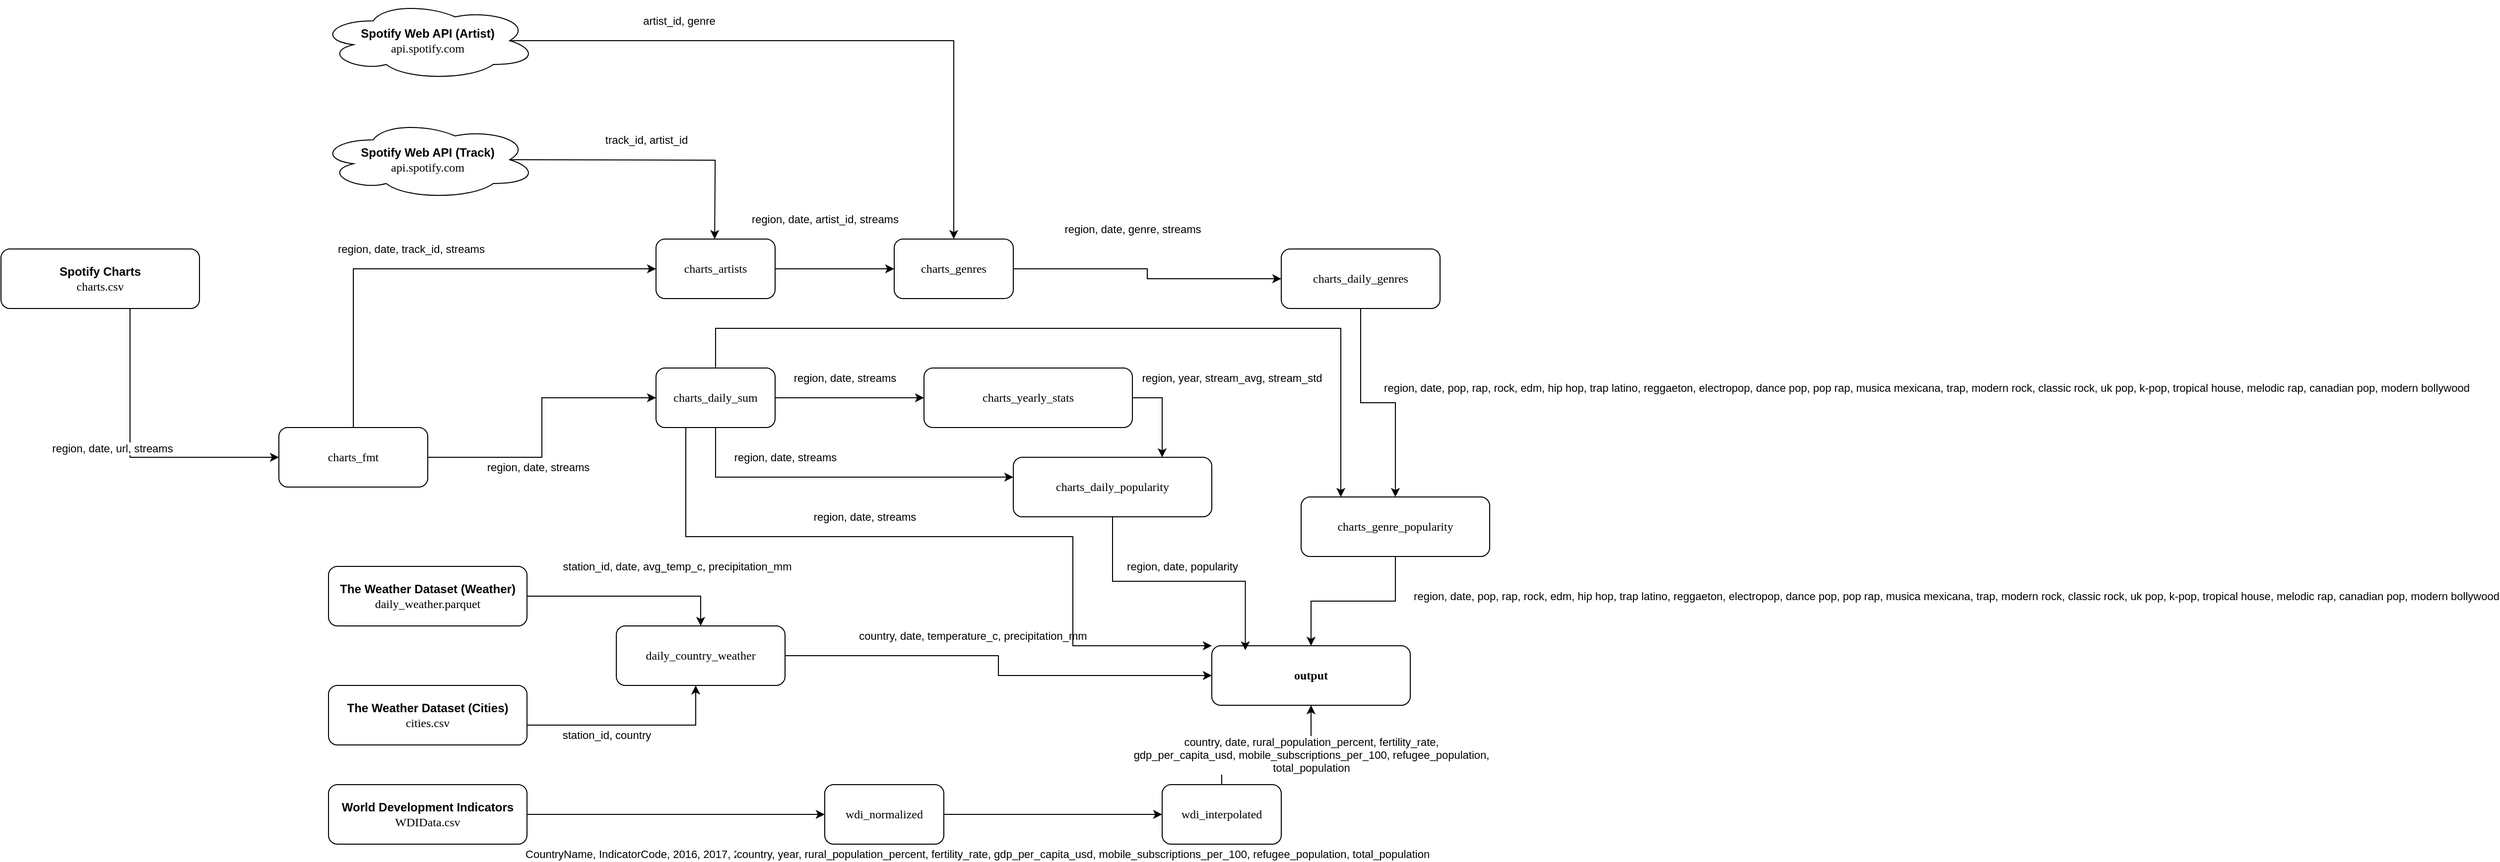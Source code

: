 <mxfile version="26.2.5">
  <diagram name="Page-1" id="cnNyso5UrPQmNNNywSUz">
    <mxGraphModel dx="2140" dy="1867" grid="1" gridSize="10" guides="1" tooltips="1" connect="1" arrows="1" fold="1" page="1" pageScale="1" pageWidth="827" pageHeight="1169" math="0" shadow="0">
      <root>
        <mxCell id="0" />
        <mxCell id="1" parent="0" />
        <mxCell id="9T9FECJhJkGeZcrZyAYb-24" style="edgeStyle=orthogonalEdgeStyle;rounded=0;orthogonalLoop=1;jettySize=auto;html=1;" edge="1" parent="1" source="EXF6hBYinvzkw5YrOlWF-17" target="9T9FECJhJkGeZcrZyAYb-23">
          <mxGeometry relative="1" as="geometry">
            <mxPoint x="-250.0" y="200.0" as="targetPoint" />
            <Array as="points">
              <mxPoint x="-170" y="260" />
            </Array>
          </mxGeometry>
        </mxCell>
        <mxCell id="9T9FECJhJkGeZcrZyAYb-26" value="region, date, url, streams" style="edgeLabel;html=1;align=center;verticalAlign=middle;resizable=0;points=[];" vertex="1" connectable="0" parent="9T9FECJhJkGeZcrZyAYb-24">
          <mxGeometry x="0.026" y="-3" relative="1" as="geometry">
            <mxPoint x="-22" y="-12" as="offset" />
          </mxGeometry>
        </mxCell>
        <mxCell id="EXF6hBYinvzkw5YrOlWF-17" value="&lt;div&gt;&lt;b&gt;Spotify Charts&lt;/b&gt;&lt;/div&gt;&lt;div&gt;&lt;font data-font-src=&quot;https://fonts.googleapis.com/css?family=JetBrains+Mono&quot; face=&quot;JetBrains Mono&quot;&gt;charts.csv&lt;/font&gt;&lt;/div&gt;" style="rounded=1;whiteSpace=wrap;html=1;" parent="1" vertex="1">
          <mxGeometry x="-300" y="50" width="200" height="60" as="geometry" />
        </mxCell>
        <mxCell id="EXF6hBYinvzkw5YrOlWF-54" style="edgeStyle=orthogonalEdgeStyle;rounded=0;orthogonalLoop=1;jettySize=auto;html=1;exitX=1;exitY=0.5;exitDx=0;exitDy=0;entryX=0.5;entryY=0;entryDx=0;entryDy=0;" parent="1" source="EXF6hBYinvzkw5YrOlWF-19" target="EXF6hBYinvzkw5YrOlWF-23" edge="1">
          <mxGeometry relative="1" as="geometry" />
        </mxCell>
        <mxCell id="EXF6hBYinvzkw5YrOlWF-57" value="&lt;div&gt;station_id, date, avg_temp_c, precipitation_mm&lt;/div&gt;" style="edgeLabel;html=1;align=center;verticalAlign=middle;resizable=0;points=[];" parent="EXF6hBYinvzkw5YrOlWF-54" vertex="1" connectable="0">
          <mxGeometry x="-0.558" y="-3" relative="1" as="geometry">
            <mxPoint x="105" y="-33" as="offset" />
          </mxGeometry>
        </mxCell>
        <mxCell id="EXF6hBYinvzkw5YrOlWF-19" value="&lt;div&gt;&lt;b&gt;The Weather Dataset (Weather)&lt;/b&gt;&lt;/div&gt;&lt;div&gt;&lt;font face=&quot;JetBrains Mono&quot;&gt;daily_weather.parquet&lt;/font&gt;&lt;/div&gt;" style="rounded=1;whiteSpace=wrap;html=1;" parent="1" vertex="1">
          <mxGeometry x="30" y="370" width="200" height="60" as="geometry" />
        </mxCell>
        <mxCell id="EXF6hBYinvzkw5YrOlWF-55" style="edgeStyle=orthogonalEdgeStyle;rounded=0;orthogonalLoop=1;jettySize=auto;html=1;exitX=1;exitY=0.5;exitDx=0;exitDy=0;" parent="1" source="EXF6hBYinvzkw5YrOlWF-20" target="EXF6hBYinvzkw5YrOlWF-23" edge="1">
          <mxGeometry relative="1" as="geometry">
            <Array as="points">
              <mxPoint x="230" y="530" />
              <mxPoint x="400" y="530" />
            </Array>
          </mxGeometry>
        </mxCell>
        <mxCell id="EXF6hBYinvzkw5YrOlWF-56" value="station_id, country" style="edgeLabel;html=1;align=center;verticalAlign=middle;resizable=0;points=[];" parent="EXF6hBYinvzkw5YrOlWF-55" vertex="1" connectable="0">
          <mxGeometry x="0.028" y="1" relative="1" as="geometry">
            <mxPoint x="-23" y="11" as="offset" />
          </mxGeometry>
        </mxCell>
        <mxCell id="EXF6hBYinvzkw5YrOlWF-20" value="&lt;div&gt;&lt;b&gt;The Weather Dataset (Cities)&lt;/b&gt;&lt;/div&gt;&lt;div&gt;&lt;font face=&quot;JetBrains Mono&quot;&gt;cities.csv&lt;/font&gt;&lt;/div&gt;" style="rounded=1;whiteSpace=wrap;html=1;" parent="1" vertex="1">
          <mxGeometry x="30" y="490" width="200" height="60" as="geometry" />
        </mxCell>
        <mxCell id="EXF6hBYinvzkw5YrOlWF-60" style="edgeStyle=orthogonalEdgeStyle;rounded=0;orthogonalLoop=1;jettySize=auto;html=1;exitX=1;exitY=0.5;exitDx=0;exitDy=0;entryX=0;entryY=0.5;entryDx=0;entryDy=0;" parent="1" source="EXF6hBYinvzkw5YrOlWF-21" target="EXF6hBYinvzkw5YrOlWF-59" edge="1">
          <mxGeometry relative="1" as="geometry" />
        </mxCell>
        <mxCell id="EXF6hBYinvzkw5YrOlWF-67" value="CountryName, IndicatorCode, 2016, 2017, 2018, 2019, 2020, 2021" style="edgeLabel;html=1;align=center;verticalAlign=middle;resizable=0;points=[];" parent="EXF6hBYinvzkw5YrOlWF-60" vertex="1" connectable="0">
          <mxGeometry x="-0.245" y="-4" relative="1" as="geometry">
            <mxPoint x="47" y="36" as="offset" />
          </mxGeometry>
        </mxCell>
        <mxCell id="EXF6hBYinvzkw5YrOlWF-21" value="&lt;div&gt;&lt;b&gt;World Development Indicators&lt;/b&gt;&lt;/div&gt;&lt;div&gt;&lt;font face=&quot;JetBrains Mono&quot;&gt;WDIData.csv&lt;/font&gt;&lt;/div&gt;" style="rounded=1;whiteSpace=wrap;html=1;" parent="1" vertex="1">
          <mxGeometry x="30" y="590" width="200" height="60" as="geometry" />
        </mxCell>
        <mxCell id="EXF6hBYinvzkw5YrOlWF-22" value="&lt;b&gt;output&lt;/b&gt;" style="rounded=1;whiteSpace=wrap;html=1;fontFamily=JetBrains Mono;fontSource=https%3A%2F%2Ffonts.googleapis.com%2Fcss%3Ffamily%3DJetBrains%2BMono;" parent="1" vertex="1">
          <mxGeometry x="920" y="450" width="200" height="60" as="geometry" />
        </mxCell>
        <mxCell id="EXF6hBYinvzkw5YrOlWF-58" style="edgeStyle=orthogonalEdgeStyle;rounded=0;orthogonalLoop=1;jettySize=auto;html=1;exitX=1;exitY=0.5;exitDx=0;exitDy=0;entryX=0;entryY=0.5;entryDx=0;entryDy=0;" parent="1" source="EXF6hBYinvzkw5YrOlWF-23" target="EXF6hBYinvzkw5YrOlWF-22" edge="1">
          <mxGeometry relative="1" as="geometry" />
        </mxCell>
        <mxCell id="EXF6hBYinvzkw5YrOlWF-71" value="country, date, temperature_c, precipitation_mm" style="edgeLabel;html=1;align=center;verticalAlign=middle;resizable=0;points=[];" parent="EXF6hBYinvzkw5YrOlWF-58" vertex="1" connectable="0">
          <mxGeometry x="-0.279" y="3" relative="1" as="geometry">
            <mxPoint x="27" y="-17" as="offset" />
          </mxGeometry>
        </mxCell>
        <mxCell id="EXF6hBYinvzkw5YrOlWF-23" value="daily_country_weather" style="rounded=1;whiteSpace=wrap;html=1;fontFamily=JetBrains Mono;fontSource=https%3A%2F%2Ffonts.googleapis.com%2Fcss%3Ffamily%3DJetBrains%2BMono;" parent="1" vertex="1">
          <mxGeometry x="320" y="430" width="170" height="60" as="geometry" />
        </mxCell>
        <mxCell id="EXF6hBYinvzkw5YrOlWF-35" style="edgeStyle=orthogonalEdgeStyle;rounded=0;orthogonalLoop=1;jettySize=auto;html=1;" parent="1" source="EXF6hBYinvzkw5YrOlWF-24" target="EXF6hBYinvzkw5YrOlWF-30" edge="1">
          <mxGeometry relative="1" as="geometry" />
        </mxCell>
        <mxCell id="EXF6hBYinvzkw5YrOlWF-38" value="region, date, artist_id, streams" style="edgeLabel;html=1;align=center;verticalAlign=middle;resizable=0;points=[];" parent="EXF6hBYinvzkw5YrOlWF-35" vertex="1" connectable="0">
          <mxGeometry x="-0.232" y="-1" relative="1" as="geometry">
            <mxPoint x="4" y="-51" as="offset" />
          </mxGeometry>
        </mxCell>
        <mxCell id="EXF6hBYinvzkw5YrOlWF-24" value="charts_artists" style="rounded=1;whiteSpace=wrap;html=1;fontFamily=JetBrains Mono;fontSource=https%3A%2F%2Ffonts.googleapis.com%2Fcss%3Ffamily%3DJetBrains%2BMono;" parent="1" vertex="1">
          <mxGeometry x="360" y="40" width="120" height="60" as="geometry" />
        </mxCell>
        <mxCell id="EXF6hBYinvzkw5YrOlWF-34" style="edgeStyle=orthogonalEdgeStyle;rounded=0;orthogonalLoop=1;jettySize=auto;html=1;exitX=0.875;exitY=0.5;exitDx=0;exitDy=0;exitPerimeter=0;" parent="1" source="EXF6hBYinvzkw5YrOlWF-28" target="EXF6hBYinvzkw5YrOlWF-30" edge="1">
          <mxGeometry relative="1" as="geometry" />
        </mxCell>
        <mxCell id="EXF6hBYinvzkw5YrOlWF-36" value="artist_id, genre" style="edgeLabel;html=1;align=center;verticalAlign=middle;resizable=0;points=[];" parent="EXF6hBYinvzkw5YrOlWF-34" vertex="1" connectable="0">
          <mxGeometry x="-0.704" y="2" relative="1" as="geometry">
            <mxPoint x="74" y="-18" as="offset" />
          </mxGeometry>
        </mxCell>
        <mxCell id="EXF6hBYinvzkw5YrOlWF-28" value="&lt;div&gt;&lt;b&gt;Spotify Web API (Artist)&lt;/b&gt;&lt;/div&gt;&lt;div&gt;&lt;font data-font-src=&quot;https://fonts.googleapis.com/css?family=JetBrains+Mono&quot; face=&quot;JetBrains Mono&quot;&gt;&lt;span data-encore-id=&quot;type&quot; class=&quot;Type__TypeElement-sc-goli3j-0 eyOwjh sc-5af7b528-1 eWezdH&quot;&gt;api.spotify.com&lt;/span&gt;&lt;/font&gt;&lt;/div&gt;" style="ellipse;shape=cloud;whiteSpace=wrap;html=1;" parent="1" vertex="1">
          <mxGeometry x="20" y="-200" width="220" height="80" as="geometry" />
        </mxCell>
        <mxCell id="EXF6hBYinvzkw5YrOlWF-32" style="edgeStyle=orthogonalEdgeStyle;rounded=0;orthogonalLoop=1;jettySize=auto;html=1;exitX=0.875;exitY=0.5;exitDx=0;exitDy=0;exitPerimeter=0;" parent="1" edge="1">
          <mxGeometry relative="1" as="geometry">
            <mxPoint x="211.5" y="-40.0" as="sourcePoint" />
            <mxPoint x="419.077" y="40.0" as="targetPoint" />
          </mxGeometry>
        </mxCell>
        <mxCell id="EXF6hBYinvzkw5YrOlWF-33" value="track_id, artist_id" style="edgeLabel;html=1;align=center;verticalAlign=middle;resizable=0;points=[];" parent="EXF6hBYinvzkw5YrOlWF-32" vertex="1" connectable="0">
          <mxGeometry x="-0.424" relative="1" as="geometry">
            <mxPoint x="55" y="-20" as="offset" />
          </mxGeometry>
        </mxCell>
        <mxCell id="EXF6hBYinvzkw5YrOlWF-29" value="&lt;div&gt;&lt;b&gt;Spotify Web API (Track)&lt;/b&gt;&lt;/div&gt;&lt;div&gt;&lt;font data-font-src=&quot;https://fonts.googleapis.com/css?family=JetBrains+Mono&quot; face=&quot;JetBrains Mono&quot;&gt;&lt;span data-encore-id=&quot;type&quot; class=&quot;Type__TypeElement-sc-goli3j-0 eyOwjh sc-5af7b528-1 eWezdH&quot;&gt;api.spotify.com&lt;/span&gt;&lt;/font&gt;&lt;/div&gt;" style="ellipse;shape=cloud;whiteSpace=wrap;html=1;" parent="1" vertex="1">
          <mxGeometry x="20" y="-80" width="220" height="80" as="geometry" />
        </mxCell>
        <mxCell id="EXF6hBYinvzkw5YrOlWF-45" style="edgeStyle=orthogonalEdgeStyle;rounded=0;orthogonalLoop=1;jettySize=auto;html=1;entryX=0.5;entryY=0;entryDx=0;entryDy=0;" parent="1" source="9T9FECJhJkGeZcrZyAYb-36" target="EXF6hBYinvzkw5YrOlWF-22" edge="1">
          <mxGeometry relative="1" as="geometry" />
        </mxCell>
        <mxCell id="9T9FECJhJkGeZcrZyAYb-40" value="region, date, pop, rap, rock, edm, hip hop, trap latino, reggaeton, electropop, dance pop, pop rap, musica mexicana, trap, modern rock, classic rock, uk pop, k-pop, tropical house, melodic rap, canadian pop, modern bollywood" style="edgeLabel;html=1;align=center;verticalAlign=middle;resizable=0;points=[];" vertex="1" connectable="0" parent="EXF6hBYinvzkw5YrOlWF-45">
          <mxGeometry x="-0.241" y="-1" relative="1" as="geometry">
            <mxPoint x="586" y="-4" as="offset" />
          </mxGeometry>
        </mxCell>
        <mxCell id="EXF6hBYinvzkw5YrOlWF-30" value="charts_genres" style="rounded=1;whiteSpace=wrap;html=1;fontFamily=JetBrains Mono;fontSource=https%3A%2F%2Ffonts.googleapis.com%2Fcss%3Ffamily%3DJetBrains%2BMono;" parent="1" vertex="1">
          <mxGeometry x="600" y="40" width="120" height="60" as="geometry" />
        </mxCell>
        <mxCell id="EXF6hBYinvzkw5YrOlWF-43" style="edgeStyle=orthogonalEdgeStyle;rounded=0;orthogonalLoop=1;jettySize=auto;html=1;exitX=1;exitY=0.5;exitDx=0;exitDy=0;" parent="1" source="EXF6hBYinvzkw5YrOlWF-39" target="EXF6hBYinvzkw5YrOlWF-42" edge="1">
          <mxGeometry relative="1" as="geometry" />
        </mxCell>
        <mxCell id="EXF6hBYinvzkw5YrOlWF-44" value="region,&amp;nbsp;date, streams" style="edgeLabel;html=1;align=center;verticalAlign=middle;resizable=0;points=[];" parent="EXF6hBYinvzkw5YrOlWF-43" vertex="1" connectable="0">
          <mxGeometry x="-0.096" y="-5" relative="1" as="geometry">
            <mxPoint x="2" y="-25" as="offset" />
          </mxGeometry>
        </mxCell>
        <mxCell id="9T9FECJhJkGeZcrZyAYb-37" style="edgeStyle=orthogonalEdgeStyle;rounded=0;orthogonalLoop=1;jettySize=auto;html=1;exitX=0.5;exitY=0;exitDx=0;exitDy=0;" edge="1" parent="1" source="EXF6hBYinvzkw5YrOlWF-39" target="9T9FECJhJkGeZcrZyAYb-36">
          <mxGeometry relative="1" as="geometry">
            <Array as="points">
              <mxPoint x="420" y="130" />
              <mxPoint x="1050" y="130" />
            </Array>
          </mxGeometry>
        </mxCell>
        <mxCell id="9T9FECJhJkGeZcrZyAYb-41" style="edgeStyle=orthogonalEdgeStyle;rounded=0;orthogonalLoop=1;jettySize=auto;html=1;exitX=0.25;exitY=1;exitDx=0;exitDy=0;" edge="1" parent="1" source="EXF6hBYinvzkw5YrOlWF-39" target="EXF6hBYinvzkw5YrOlWF-22">
          <mxGeometry relative="1" as="geometry">
            <Array as="points">
              <mxPoint x="390" y="340" />
              <mxPoint x="780" y="340" />
              <mxPoint x="780" y="450" />
            </Array>
          </mxGeometry>
        </mxCell>
        <mxCell id="9T9FECJhJkGeZcrZyAYb-42" value="region, date, streams" style="edgeLabel;html=1;align=center;verticalAlign=middle;resizable=0;points=[];" vertex="1" connectable="0" parent="9T9FECJhJkGeZcrZyAYb-41">
          <mxGeometry x="-0.293" y="5" relative="1" as="geometry">
            <mxPoint x="25" y="-15" as="offset" />
          </mxGeometry>
        </mxCell>
        <mxCell id="EXF6hBYinvzkw5YrOlWF-39" value="&lt;font data-font-src=&quot;https://fonts.googleapis.com/css?family=JetBrains+Mono&quot; face=&quot;JetBrains Mono&quot;&gt;charts_daily_sum&lt;/font&gt;" style="rounded=1;whiteSpace=wrap;html=1;" parent="1" vertex="1">
          <mxGeometry x="360" y="170" width="120" height="60" as="geometry" />
        </mxCell>
        <mxCell id="EXF6hBYinvzkw5YrOlWF-46" style="edgeStyle=orthogonalEdgeStyle;rounded=0;orthogonalLoop=1;jettySize=auto;html=1;" parent="1" source="EXF6hBYinvzkw5YrOlWF-42" target="9T9FECJhJkGeZcrZyAYb-29" edge="1">
          <mxGeometry relative="1" as="geometry">
            <Array as="points">
              <mxPoint x="870" y="200" />
            </Array>
          </mxGeometry>
        </mxCell>
        <mxCell id="EXF6hBYinvzkw5YrOlWF-53" value="region,&amp;nbsp;year, stream_avg, stream_std" style="edgeLabel;html=1;align=center;verticalAlign=middle;resizable=0;points=[];" parent="EXF6hBYinvzkw5YrOlWF-46" vertex="1" connectable="0">
          <mxGeometry x="-0.689" y="1" relative="1" as="geometry">
            <mxPoint x="86" y="-19" as="offset" />
          </mxGeometry>
        </mxCell>
        <mxCell id="EXF6hBYinvzkw5YrOlWF-42" value="charts_yearly_stats" style="rounded=1;whiteSpace=wrap;html=1;fontFamily=JetBrains Mono;fontSource=https%3A%2F%2Ffonts.googleapis.com%2Fcss%3Ffamily%3DJetBrains%2BMono;" parent="1" vertex="1">
          <mxGeometry x="630" y="170" width="210" height="60" as="geometry" />
        </mxCell>
        <mxCell id="EXF6hBYinvzkw5YrOlWF-47" style="edgeStyle=orthogonalEdgeStyle;rounded=0;orthogonalLoop=1;jettySize=auto;html=1;exitX=0.5;exitY=1;exitDx=0;exitDy=0;" parent="1" source="EXF6hBYinvzkw5YrOlWF-39" target="9T9FECJhJkGeZcrZyAYb-29" edge="1">
          <mxGeometry relative="1" as="geometry">
            <Array as="points">
              <mxPoint x="420" y="280" />
            </Array>
          </mxGeometry>
        </mxCell>
        <mxCell id="EXF6hBYinvzkw5YrOlWF-51" value="region, date, streams" style="edgeLabel;html=1;align=center;verticalAlign=middle;resizable=0;points=[];" parent="EXF6hBYinvzkw5YrOlWF-47" vertex="1" connectable="0">
          <mxGeometry x="-0.067" y="3" relative="1" as="geometry">
            <mxPoint x="-44" y="-17" as="offset" />
          </mxGeometry>
        </mxCell>
        <mxCell id="EXF6hBYinvzkw5YrOlWF-68" style="edgeStyle=orthogonalEdgeStyle;rounded=0;orthogonalLoop=1;jettySize=auto;html=1;" parent="1" source="EXF6hBYinvzkw5YrOlWF-59" target="EXF6hBYinvzkw5YrOlWF-63" edge="1">
          <mxGeometry relative="1" as="geometry" />
        </mxCell>
        <mxCell id="EXF6hBYinvzkw5YrOlWF-69" value="country, year, rural_population_percent, fertility_rate, gdp_per_capita_usd, mobile_subscriptions_per_100, refugee_population, total_population" style="edgeLabel;html=1;align=center;verticalAlign=middle;resizable=0;points=[];" parent="EXF6hBYinvzkw5YrOlWF-68" vertex="1" connectable="0">
          <mxGeometry x="-0.165" y="-5" relative="1" as="geometry">
            <mxPoint x="48" y="35" as="offset" />
          </mxGeometry>
        </mxCell>
        <mxCell id="EXF6hBYinvzkw5YrOlWF-59" value="wdi_normalized" style="rounded=1;whiteSpace=wrap;html=1;fontFamily=JetBrains Mono;fontSource=https%3A%2F%2Ffonts.googleapis.com%2Fcss%3Ffamily%3DJetBrains%2BMono;" parent="1" vertex="1">
          <mxGeometry x="530" y="590" width="120" height="60" as="geometry" />
        </mxCell>
        <mxCell id="EXF6hBYinvzkw5YrOlWF-70" style="edgeStyle=orthogonalEdgeStyle;rounded=0;orthogonalLoop=1;jettySize=auto;html=1;" parent="1" source="EXF6hBYinvzkw5YrOlWF-63" target="EXF6hBYinvzkw5YrOlWF-22" edge="1">
          <mxGeometry relative="1" as="geometry" />
        </mxCell>
        <mxCell id="EXF6hBYinvzkw5YrOlWF-72" value="country, date, rural_population_percent, fertility_rate, &lt;br/&gt;gdp_per_capita_usd, mobile_subscriptions_per_100, refugee_population, &lt;br/&gt;total_population" style="edgeLabel;html=1;align=center;verticalAlign=middle;resizable=0;points=[];" parent="EXF6hBYinvzkw5YrOlWF-70" vertex="1" connectable="0">
          <mxGeometry x="0.157" y="-3" relative="1" as="geometry">
            <mxPoint x="31" y="7" as="offset" />
          </mxGeometry>
        </mxCell>
        <mxCell id="EXF6hBYinvzkw5YrOlWF-63" value="wdi_interpolated" style="rounded=1;whiteSpace=wrap;html=1;fontFamily=JetBrains Mono;fontSource=https%3A%2F%2Ffonts.googleapis.com%2Fcss%3Ffamily%3DJetBrains%2BMono;" parent="1" vertex="1">
          <mxGeometry x="870" y="590" width="120" height="60" as="geometry" />
        </mxCell>
        <mxCell id="EXF6hBYinvzkw5YrOlWF-64" value="" style="edgeStyle=orthogonalEdgeStyle;rounded=0;orthogonalLoop=1;jettySize=auto;html=1;exitX=1;exitY=0.5;exitDx=0;exitDy=0;" parent="1" source="EXF6hBYinvzkw5YrOlWF-30" target="EXF6hBYinvzkw5YrOlWF-62" edge="1">
          <mxGeometry relative="1" as="geometry">
            <mxPoint x="720" y="70" as="sourcePoint" />
            <mxPoint x="1020" y="450" as="targetPoint" />
            <Array as="points" />
          </mxGeometry>
        </mxCell>
        <mxCell id="EXF6hBYinvzkw5YrOlWF-65" value="region, date, genre, streams" style="edgeLabel;html=1;align=center;verticalAlign=middle;resizable=0;points=[];" parent="EXF6hBYinvzkw5YrOlWF-64" vertex="1" connectable="0">
          <mxGeometry x="-0.609" y="2" relative="1" as="geometry">
            <mxPoint x="65" y="-38" as="offset" />
          </mxGeometry>
        </mxCell>
        <mxCell id="EXF6hBYinvzkw5YrOlWF-62" value="charts_daily_genres" style="rounded=1;whiteSpace=wrap;html=1;fontFamily=JetBrains Mono;fontSource=https%3A%2F%2Ffonts.googleapis.com%2Fcss%3Ffamily%3DJetBrains%2BMono;" parent="1" vertex="1">
          <mxGeometry x="990" y="50" width="160" height="60" as="geometry" />
        </mxCell>
        <mxCell id="9T9FECJhJkGeZcrZyAYb-27" style="edgeStyle=orthogonalEdgeStyle;rounded=0;orthogonalLoop=1;jettySize=auto;html=1;exitX=1;exitY=0.5;exitDx=0;exitDy=0;" edge="1" parent="1" source="9T9FECJhJkGeZcrZyAYb-23" target="EXF6hBYinvzkw5YrOlWF-39">
          <mxGeometry relative="1" as="geometry" />
        </mxCell>
        <mxCell id="9T9FECJhJkGeZcrZyAYb-28" value="region, date, streams" style="edgeLabel;html=1;align=center;verticalAlign=middle;resizable=0;points=[];" vertex="1" connectable="0" parent="9T9FECJhJkGeZcrZyAYb-27">
          <mxGeometry x="-0.521" y="-6" relative="1" as="geometry">
            <mxPoint x="41" y="4" as="offset" />
          </mxGeometry>
        </mxCell>
        <mxCell id="9T9FECJhJkGeZcrZyAYb-34" style="edgeStyle=orthogonalEdgeStyle;rounded=0;orthogonalLoop=1;jettySize=auto;html=1;exitX=0.5;exitY=0;exitDx=0;exitDy=0;entryX=0;entryY=0.5;entryDx=0;entryDy=0;" edge="1" parent="1" source="9T9FECJhJkGeZcrZyAYb-23" target="EXF6hBYinvzkw5YrOlWF-24">
          <mxGeometry relative="1" as="geometry" />
        </mxCell>
        <mxCell id="9T9FECJhJkGeZcrZyAYb-35" value="region, date, track_id, streams" style="edgeLabel;html=1;align=center;verticalAlign=middle;resizable=0;points=[];" vertex="1" connectable="0" parent="9T9FECJhJkGeZcrZyAYb-34">
          <mxGeometry x="-0.064" y="3" relative="1" as="geometry">
            <mxPoint y="-17" as="offset" />
          </mxGeometry>
        </mxCell>
        <mxCell id="9T9FECJhJkGeZcrZyAYb-23" value="&lt;font data-font-src=&quot;https://fonts.googleapis.com/css?family=JetBrains+Mono&quot; face=&quot;JetBrains Mono&quot;&gt;charts_fmt&lt;/font&gt;" style="rounded=1;whiteSpace=wrap;html=1;" vertex="1" parent="1">
          <mxGeometry x="-20" y="230" width="150" height="60" as="geometry" />
        </mxCell>
        <mxCell id="9T9FECJhJkGeZcrZyAYb-29" value="charts_daily_popularity" style="rounded=1;whiteSpace=wrap;html=1;fontFamily=JetBrains Mono;fontSource=https%3A%2F%2Ffonts.googleapis.com%2Fcss%3Ffamily%3DJetBrains%2BMono;" vertex="1" parent="1">
          <mxGeometry x="720" y="260" width="200" height="60" as="geometry" />
        </mxCell>
        <mxCell id="9T9FECJhJkGeZcrZyAYb-32" style="edgeStyle=orthogonalEdgeStyle;rounded=0;orthogonalLoop=1;jettySize=auto;html=1;entryX=0.169;entryY=0.076;entryDx=0;entryDy=0;entryPerimeter=0;" edge="1" parent="1" source="9T9FECJhJkGeZcrZyAYb-29" target="EXF6hBYinvzkw5YrOlWF-22">
          <mxGeometry relative="1" as="geometry" />
        </mxCell>
        <mxCell id="9T9FECJhJkGeZcrZyAYb-33" value="region, date, popularity" style="edgeLabel;html=1;align=center;verticalAlign=middle;resizable=0;points=[];" vertex="1" connectable="0" parent="9T9FECJhJkGeZcrZyAYb-32">
          <mxGeometry x="-0.446" relative="1" as="geometry">
            <mxPoint x="60" y="-15" as="offset" />
          </mxGeometry>
        </mxCell>
        <mxCell id="9T9FECJhJkGeZcrZyAYb-38" value="" style="edgeStyle=orthogonalEdgeStyle;rounded=0;orthogonalLoop=1;jettySize=auto;html=1;entryX=0.5;entryY=0;entryDx=0;entryDy=0;" edge="1" parent="1" source="EXF6hBYinvzkw5YrOlWF-62" target="9T9FECJhJkGeZcrZyAYb-36">
          <mxGeometry relative="1" as="geometry">
            <mxPoint x="1070" y="110" as="sourcePoint" />
            <mxPoint x="1020" y="450" as="targetPoint" />
          </mxGeometry>
        </mxCell>
        <mxCell id="9T9FECJhJkGeZcrZyAYb-39" value="region, date, pop, rap, rock, edm, hip hop, trap latino, reggaeton, electropop, dance pop, pop rap, musica mexicana, trap, modern rock, classic rock, uk pop, k-pop, tropical house, melodic rap, canadian pop, modern bollywood" style="edgeLabel;html=1;align=center;verticalAlign=middle;resizable=0;points=[];" vertex="1" connectable="0" parent="9T9FECJhJkGeZcrZyAYb-38">
          <mxGeometry x="-0.397" y="-2" relative="1" as="geometry">
            <mxPoint x="572" y="12" as="offset" />
          </mxGeometry>
        </mxCell>
        <mxCell id="9T9FECJhJkGeZcrZyAYb-36" value="charts_genre_popularity" style="rounded=1;whiteSpace=wrap;html=1;fontFamily=JetBrains Mono;fontSource=https%3A%2F%2Ffonts.googleapis.com%2Fcss%3Ffamily%3DJetBrains%2BMono;" vertex="1" parent="1">
          <mxGeometry x="1010" y="300" width="190" height="60" as="geometry" />
        </mxCell>
      </root>
    </mxGraphModel>
  </diagram>
</mxfile>
